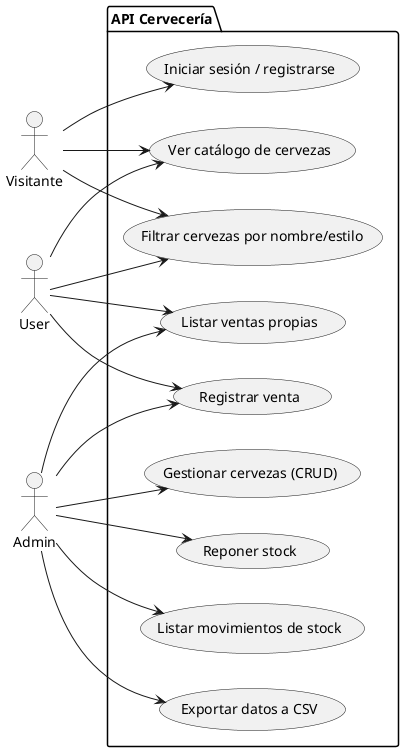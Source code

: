 @startuml usos
left to right direction

actor Visitante as V
actor User as U
actor Admin as A

package "API Cervecería" {
  usecase "Ver catálogo de cervezas" as UC1
  usecase "Filtrar cervezas por nombre/estilo" as UC2
  usecase "Iniciar sesión / registrarse" as UC3
  usecase "Registrar venta" as UC4
  usecase "Listar ventas propias" as UC5
  usecase "Reponer stock" as UC6
  usecase "Listar movimientos de stock" as UC7
  usecase "Exportar datos a CSV" as UC8
  usecase "Gestionar cervezas (CRUD)" as UC9
}

V --> UC1
V --> UC2
V --> UC3

U --> UC1
U --> UC2
U --> UC4
U --> UC5

A --> UC4
A --> UC5
A --> UC6
A --> UC7
A --> UC8
A --> UC9

@enduml